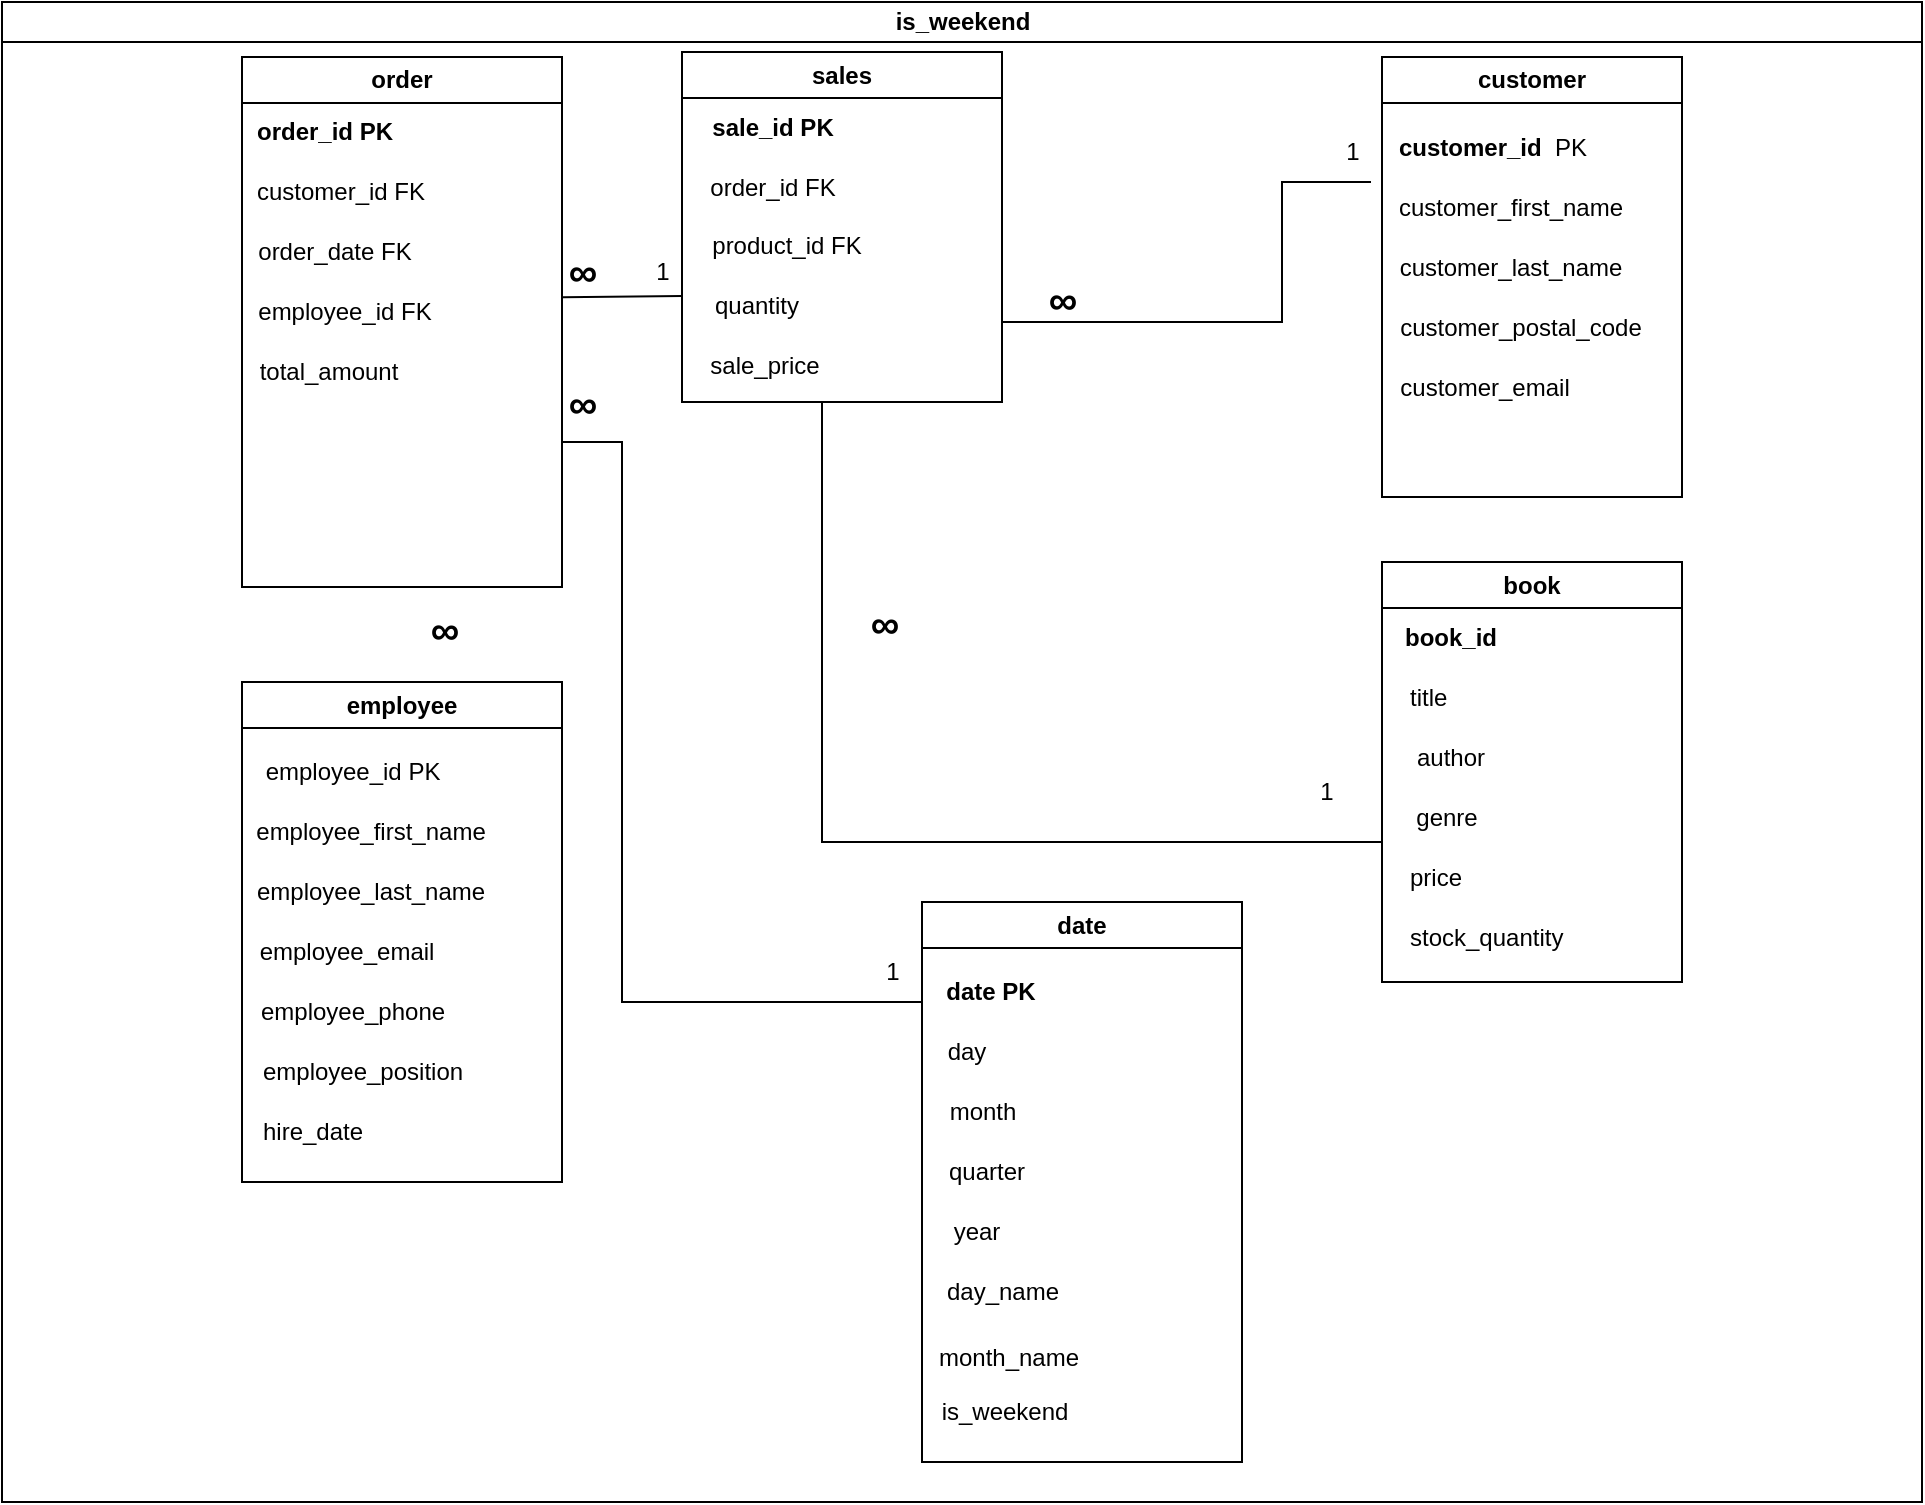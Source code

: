 <mxfile version="25.0.3">
  <diagram id="prtHgNgQTEPvFCAcTncT" name="Page-1">
    <mxGraphModel dx="778" dy="387" grid="1" gridSize="10" guides="1" tooltips="1" connect="1" arrows="1" fold="1" page="1" pageScale="1" pageWidth="827" pageHeight="1169" math="0" shadow="0">
      <root>
        <mxCell id="0" />
        <mxCell id="1" parent="0" />
        <mxCell id="dNxyNK7c78bLwvsdeMH5-11" value="is_weekend" style="swimlane;html=1;startSize=20;horizontal=1;containerType=tree;glass=0;" parent="1" vertex="1">
          <mxGeometry x="20" y="100" width="960" height="750" as="geometry" />
        </mxCell>
        <mxCell id="d8qmcgOsmMIcODJ5APxC-32" value="customer" style="swimlane;whiteSpace=wrap;html=1;" parent="dNxyNK7c78bLwvsdeMH5-11" vertex="1">
          <mxGeometry x="690" y="27.5" width="150" height="220" as="geometry" />
        </mxCell>
        <mxCell id="d8qmcgOsmMIcODJ5APxC-33" value="&lt;b&gt;customer_id&amp;nbsp; &lt;/b&gt;PK" style="text;html=1;align=center;verticalAlign=middle;resizable=0;points=[];autosize=1;strokeColor=none;fillColor=none;" parent="d8qmcgOsmMIcODJ5APxC-32" vertex="1">
          <mxGeometry x="-5" y="30" width="120" height="30" as="geometry" />
        </mxCell>
        <mxCell id="d8qmcgOsmMIcODJ5APxC-34" value="customer_first_name" style="text;html=1;align=center;verticalAlign=middle;resizable=0;points=[];autosize=1;strokeColor=none;fillColor=none;" parent="d8qmcgOsmMIcODJ5APxC-32" vertex="1">
          <mxGeometry x="-6" y="60" width="140" height="30" as="geometry" />
        </mxCell>
        <mxCell id="d8qmcgOsmMIcODJ5APxC-35" value="customer_last_name" style="text;html=1;align=center;verticalAlign=middle;resizable=0;points=[];autosize=1;strokeColor=none;fillColor=none;" parent="d8qmcgOsmMIcODJ5APxC-32" vertex="1">
          <mxGeometry x="-1" y="90" width="130" height="30" as="geometry" />
        </mxCell>
        <mxCell id="d8qmcgOsmMIcODJ5APxC-37" value="customer_postal_code" style="text;html=1;align=center;verticalAlign=middle;resizable=0;points=[];autosize=1;strokeColor=none;fillColor=none;" parent="d8qmcgOsmMIcODJ5APxC-32" vertex="1">
          <mxGeometry x="-1" y="120" width="140" height="30" as="geometry" />
        </mxCell>
        <mxCell id="k57DOfLclZUct2LWt8lC-11" value="customer_email" style="text;html=1;align=center;verticalAlign=middle;resizable=0;points=[];autosize=1;strokeColor=none;fillColor=none;" vertex="1" parent="d8qmcgOsmMIcODJ5APxC-32">
          <mxGeometry x="-4" y="150" width="110" height="30" as="geometry" />
        </mxCell>
        <mxCell id="d8qmcgOsmMIcODJ5APxC-38" value="sales" style="swimlane;whiteSpace=wrap;html=1;" parent="dNxyNK7c78bLwvsdeMH5-11" vertex="1">
          <mxGeometry x="340" y="25" width="160" height="175" as="geometry" />
        </mxCell>
        <mxCell id="d8qmcgOsmMIcODJ5APxC-39" value="product_id FK" style="text;html=1;align=center;verticalAlign=middle;resizable=0;points=[];autosize=1;strokeColor=none;fillColor=none;" parent="d8qmcgOsmMIcODJ5APxC-38" vertex="1">
          <mxGeometry x="2" y="81.5" width="100" height="30" as="geometry" />
        </mxCell>
        <mxCell id="d8qmcgOsmMIcODJ5APxC-43" value="quantity" style="text;html=1;align=center;verticalAlign=middle;resizable=0;points=[];autosize=1;strokeColor=none;fillColor=none;" parent="d8qmcgOsmMIcODJ5APxC-38" vertex="1">
          <mxGeometry x="2" y="111.5" width="70" height="30" as="geometry" />
        </mxCell>
        <mxCell id="d8qmcgOsmMIcODJ5APxC-44" value="sale_price" style="text;html=1;align=center;verticalAlign=middle;resizable=0;points=[];autosize=1;strokeColor=none;fillColor=none;" parent="d8qmcgOsmMIcODJ5APxC-38" vertex="1">
          <mxGeometry x="1" y="141.5" width="80" height="30" as="geometry" />
        </mxCell>
        <mxCell id="k57DOfLclZUct2LWt8lC-12" value="&lt;b&gt;sale_id PK&lt;/b&gt;" style="text;html=1;align=center;verticalAlign=middle;resizable=0;points=[];autosize=1;strokeColor=none;fillColor=none;" vertex="1" parent="d8qmcgOsmMIcODJ5APxC-38">
          <mxGeometry x="5" y="22.5" width="80" height="30" as="geometry" />
        </mxCell>
        <mxCell id="k57DOfLclZUct2LWt8lC-10" value="&lt;b&gt;&lt;font style=&quot;font-size: 20px;&quot;&gt;∞&lt;/font&gt;&lt;/b&gt;" style="text;html=1;align=center;verticalAlign=middle;resizable=0;points=[];autosize=1;strokeColor=none;fillColor=none;" vertex="1" parent="d8qmcgOsmMIcODJ5APxC-38">
          <mxGeometry x="81" y="265" width="40" height="40" as="geometry" />
        </mxCell>
        <mxCell id="k57DOfLclZUct2LWt8lC-29" value="order_id FK" style="text;html=1;align=center;verticalAlign=middle;resizable=0;points=[];autosize=1;strokeColor=none;fillColor=none;" vertex="1" parent="d8qmcgOsmMIcODJ5APxC-38">
          <mxGeometry y="52.5" width="90" height="30" as="geometry" />
        </mxCell>
        <mxCell id="k57DOfLclZUct2LWt8lC-51" value="1" style="text;html=1;align=center;verticalAlign=middle;resizable=0;points=[];autosize=1;strokeColor=none;fillColor=none;" vertex="1" parent="d8qmcgOsmMIcODJ5APxC-38">
          <mxGeometry x="-25" y="95" width="30" height="30" as="geometry" />
        </mxCell>
        <mxCell id="d8qmcgOsmMIcODJ5APxC-56" value="" style="shape=partialRectangle;whiteSpace=wrap;html=1;top=0;left=0;fillColor=none;" parent="dNxyNK7c78bLwvsdeMH5-11" vertex="1">
          <mxGeometry x="500" y="107.5" width="140" height="52.5" as="geometry" />
        </mxCell>
        <mxCell id="d8qmcgOsmMIcODJ5APxC-57" value="" style="shape=partialRectangle;whiteSpace=wrap;html=1;bottom=0;right=0;fillColor=none;" parent="dNxyNK7c78bLwvsdeMH5-11" vertex="1">
          <mxGeometry x="640" y="90" width="44" height="60" as="geometry" />
        </mxCell>
        <mxCell id="d8qmcgOsmMIcODJ5APxC-58" value="1" style="text;html=1;align=center;verticalAlign=middle;resizable=0;points=[];autosize=1;strokeColor=none;fillColor=none;" parent="dNxyNK7c78bLwvsdeMH5-11" vertex="1">
          <mxGeometry x="660" y="60" width="30" height="30" as="geometry" />
        </mxCell>
        <mxCell id="d8qmcgOsmMIcODJ5APxC-59" value="&lt;b&gt;&lt;font style=&quot;font-size: 20px;&quot;&gt;∞&lt;/font&gt;&lt;/b&gt;" style="text;html=1;align=center;verticalAlign=middle;resizable=0;points=[];autosize=1;strokeColor=none;fillColor=none;" parent="dNxyNK7c78bLwvsdeMH5-11" vertex="1">
          <mxGeometry x="510" y="127.5" width="40" height="40" as="geometry" />
        </mxCell>
        <mxCell id="k57DOfLclZUct2LWt8lC-1" value="book" style="swimlane;whiteSpace=wrap;html=1;" vertex="1" parent="dNxyNK7c78bLwvsdeMH5-11">
          <mxGeometry x="690" y="280" width="150" height="210" as="geometry" />
        </mxCell>
        <mxCell id="k57DOfLclZUct2LWt8lC-2" value="&lt;b&gt;book_id&lt;/b&gt;" style="text;html=1;align=center;verticalAlign=middle;resizable=0;points=[];autosize=1;strokeColor=none;fillColor=none;" vertex="1" parent="k57DOfLclZUct2LWt8lC-1">
          <mxGeometry x="-1" y="22.5" width="70" height="30" as="geometry" />
        </mxCell>
        <mxCell id="k57DOfLclZUct2LWt8lC-3" value="title" style="text;html=1;align=left;verticalAlign=middle;resizable=0;points=[];autosize=1;strokeColor=none;fillColor=none;" vertex="1" parent="k57DOfLclZUct2LWt8lC-1">
          <mxGeometry x="12" y="52.5" width="40" height="30" as="geometry" />
        </mxCell>
        <mxCell id="k57DOfLclZUct2LWt8lC-4" value="author" style="text;html=1;align=center;verticalAlign=middle;resizable=0;points=[];autosize=1;strokeColor=none;fillColor=none;" vertex="1" parent="k57DOfLclZUct2LWt8lC-1">
          <mxGeometry x="4" y="82.5" width="60" height="30" as="geometry" />
        </mxCell>
        <mxCell id="k57DOfLclZUct2LWt8lC-5" value="genre" style="text;html=1;align=center;verticalAlign=middle;resizable=0;points=[];autosize=1;strokeColor=none;fillColor=none;" vertex="1" parent="k57DOfLclZUct2LWt8lC-1">
          <mxGeometry x="7" y="112.5" width="50" height="30" as="geometry" />
        </mxCell>
        <mxCell id="k57DOfLclZUct2LWt8lC-6" value="price" style="text;html=1;align=left;verticalAlign=middle;resizable=0;points=[];autosize=1;strokeColor=none;fillColor=none;" vertex="1" parent="k57DOfLclZUct2LWt8lC-1">
          <mxGeometry x="12" y="142.5" width="50" height="30" as="geometry" />
        </mxCell>
        <mxCell id="k57DOfLclZUct2LWt8lC-7" value="stock_quantity" style="text;html=1;align=left;verticalAlign=middle;resizable=0;points=[];autosize=1;strokeColor=none;fillColor=none;" vertex="1" parent="k57DOfLclZUct2LWt8lC-1">
          <mxGeometry x="12" y="172.5" width="100" height="30" as="geometry" />
        </mxCell>
        <mxCell id="k57DOfLclZUct2LWt8lC-8" value="" style="shape=partialRectangle;whiteSpace=wrap;html=1;top=0;left=0;fillColor=none;direction=south;" vertex="1" parent="dNxyNK7c78bLwvsdeMH5-11">
          <mxGeometry x="410" y="200" width="280" height="220" as="geometry" />
        </mxCell>
        <mxCell id="k57DOfLclZUct2LWt8lC-9" value="1" style="text;html=1;align=center;verticalAlign=middle;resizable=0;points=[];autosize=1;strokeColor=none;fillColor=none;" vertex="1" parent="dNxyNK7c78bLwvsdeMH5-11">
          <mxGeometry x="647" y="380" width="30" height="30" as="geometry" />
        </mxCell>
        <mxCell id="k57DOfLclZUct2LWt8lC-20" value="o&lt;span style=&quot;background-color: initial;&quot;&gt;rder&lt;/span&gt;" style="swimlane;whiteSpace=wrap;html=1;" vertex="1" parent="dNxyNK7c78bLwvsdeMH5-11">
          <mxGeometry x="120" y="27.5" width="160" height="265" as="geometry" />
        </mxCell>
        <mxCell id="k57DOfLclZUct2LWt8lC-22" value="customer_id FK" style="text;html=1;align=center;verticalAlign=middle;resizable=0;points=[];autosize=1;strokeColor=none;fillColor=none;" vertex="1" parent="k57DOfLclZUct2LWt8lC-20">
          <mxGeometry x="-6" y="52.5" width="110" height="30" as="geometry" />
        </mxCell>
        <mxCell id="k57DOfLclZUct2LWt8lC-23" value="employee_id FK" style="text;html=1;align=center;verticalAlign=middle;resizable=0;points=[];autosize=1;strokeColor=none;fillColor=none;" vertex="1" parent="k57DOfLclZUct2LWt8lC-20">
          <mxGeometry x="-4" y="112.5" width="110" height="30" as="geometry" />
        </mxCell>
        <mxCell id="k57DOfLclZUct2LWt8lC-24" value="total_amount" style="text;html=1;align=center;verticalAlign=middle;resizable=0;points=[];autosize=1;strokeColor=none;fillColor=none;" vertex="1" parent="k57DOfLclZUct2LWt8lC-20">
          <mxGeometry x="-2" y="142.5" width="90" height="30" as="geometry" />
        </mxCell>
        <mxCell id="k57DOfLclZUct2LWt8lC-26" value="&lt;b&gt;order_id PK&lt;/b&gt;" style="text;html=1;align=center;verticalAlign=middle;resizable=0;points=[];autosize=1;strokeColor=none;fillColor=none;" vertex="1" parent="k57DOfLclZUct2LWt8lC-20">
          <mxGeometry x="-4" y="22.5" width="90" height="30" as="geometry" />
        </mxCell>
        <mxCell id="k57DOfLclZUct2LWt8lC-27" value="order_date FK" style="text;html=1;align=center;verticalAlign=middle;resizable=0;points=[];autosize=1;strokeColor=none;fillColor=none;" vertex="1" parent="k57DOfLclZUct2LWt8lC-20">
          <mxGeometry x="-4" y="82.5" width="100" height="30" as="geometry" />
        </mxCell>
        <mxCell id="k57DOfLclZUct2LWt8lC-28" value="&lt;b&gt;&lt;font style=&quot;font-size: 20px;&quot;&gt;∞&lt;/font&gt;&lt;/b&gt;" style="text;html=1;align=center;verticalAlign=middle;resizable=0;points=[];autosize=1;strokeColor=none;fillColor=none;" vertex="1" parent="k57DOfLclZUct2LWt8lC-20">
          <mxGeometry x="81" y="265" width="40" height="40" as="geometry" />
        </mxCell>
        <mxCell id="k57DOfLclZUct2LWt8lC-30" value="employee" style="swimlane;whiteSpace=wrap;html=1;" vertex="1" parent="dNxyNK7c78bLwvsdeMH5-11">
          <mxGeometry x="120" y="340" width="160" height="250" as="geometry" />
        </mxCell>
        <mxCell id="k57DOfLclZUct2LWt8lC-31" value="employee_id PK" style="text;html=1;align=center;verticalAlign=middle;resizable=0;points=[];autosize=1;strokeColor=none;fillColor=none;" vertex="1" parent="k57DOfLclZUct2LWt8lC-30">
          <mxGeometry y="30" width="110" height="30" as="geometry" />
        </mxCell>
        <mxCell id="k57DOfLclZUct2LWt8lC-32" value="employee_first_name" style="text;html=1;align=center;verticalAlign=middle;resizable=0;points=[];autosize=1;strokeColor=none;fillColor=none;" vertex="1" parent="k57DOfLclZUct2LWt8lC-30">
          <mxGeometry x="-6" y="60" width="140" height="30" as="geometry" />
        </mxCell>
        <mxCell id="k57DOfLclZUct2LWt8lC-33" value="employee_last_name" style="text;html=1;align=center;verticalAlign=middle;resizable=0;points=[];autosize=1;strokeColor=none;fillColor=none;" vertex="1" parent="k57DOfLclZUct2LWt8lC-30">
          <mxGeometry x="-6" y="90" width="140" height="30" as="geometry" />
        </mxCell>
        <mxCell id="k57DOfLclZUct2LWt8lC-34" value="employee_position" style="text;html=1;align=center;verticalAlign=middle;resizable=0;points=[];autosize=1;strokeColor=none;fillColor=none;" vertex="1" parent="k57DOfLclZUct2LWt8lC-30">
          <mxGeometry y="180" width="120" height="30" as="geometry" />
        </mxCell>
        <mxCell id="k57DOfLclZUct2LWt8lC-35" value="employee_email" style="text;html=1;align=center;verticalAlign=middle;resizable=0;points=[];autosize=1;strokeColor=none;fillColor=none;" vertex="1" parent="k57DOfLclZUct2LWt8lC-30">
          <mxGeometry x="-3" y="120" width="110" height="30" as="geometry" />
        </mxCell>
        <mxCell id="k57DOfLclZUct2LWt8lC-36" value="employee_phone" style="text;html=1;align=center;verticalAlign=middle;resizable=0;points=[];autosize=1;strokeColor=none;fillColor=none;" vertex="1" parent="k57DOfLclZUct2LWt8lC-30">
          <mxGeometry x="-5" y="150" width="120" height="30" as="geometry" />
        </mxCell>
        <mxCell id="k57DOfLclZUct2LWt8lC-37" value="hire_date" style="text;html=1;align=center;verticalAlign=middle;resizable=0;points=[];autosize=1;strokeColor=none;fillColor=none;" vertex="1" parent="k57DOfLclZUct2LWt8lC-30">
          <mxGeometry y="210" width="70" height="30" as="geometry" />
        </mxCell>
        <mxCell id="k57DOfLclZUct2LWt8lC-38" value="date" style="swimlane;whiteSpace=wrap;html=1;" vertex="1" parent="dNxyNK7c78bLwvsdeMH5-11">
          <mxGeometry x="460" y="450" width="160" height="280" as="geometry" />
        </mxCell>
        <mxCell id="k57DOfLclZUct2LWt8lC-39" value="&lt;b&gt;date PK&lt;/b&gt;" style="text;html=1;align=center;verticalAlign=middle;resizable=0;points=[];autosize=1;strokeColor=none;fillColor=none;" vertex="1" parent="k57DOfLclZUct2LWt8lC-38">
          <mxGeometry x="-1" y="30" width="70" height="30" as="geometry" />
        </mxCell>
        <mxCell id="k57DOfLclZUct2LWt8lC-40" value="day" style="text;html=1;align=center;verticalAlign=middle;resizable=0;points=[];autosize=1;strokeColor=none;fillColor=none;" vertex="1" parent="k57DOfLclZUct2LWt8lC-38">
          <mxGeometry x="2" y="60" width="40" height="30" as="geometry" />
        </mxCell>
        <mxCell id="k57DOfLclZUct2LWt8lC-41" value="month" style="text;html=1;align=center;verticalAlign=middle;resizable=0;points=[];autosize=1;strokeColor=none;fillColor=none;" vertex="1" parent="k57DOfLclZUct2LWt8lC-38">
          <mxGeometry y="90" width="60" height="30" as="geometry" />
        </mxCell>
        <mxCell id="k57DOfLclZUct2LWt8lC-42" value="day_name" style="text;html=1;align=center;verticalAlign=middle;resizable=0;points=[];autosize=1;strokeColor=none;fillColor=none;" vertex="1" parent="k57DOfLclZUct2LWt8lC-38">
          <mxGeometry y="180" width="80" height="30" as="geometry" />
        </mxCell>
        <mxCell id="k57DOfLclZUct2LWt8lC-43" value="quarter" style="text;html=1;align=center;verticalAlign=middle;resizable=0;points=[];autosize=1;strokeColor=none;fillColor=none;" vertex="1" parent="k57DOfLclZUct2LWt8lC-38">
          <mxGeometry x="2" y="120" width="60" height="30" as="geometry" />
        </mxCell>
        <mxCell id="k57DOfLclZUct2LWt8lC-44" value="year" style="text;html=1;align=center;verticalAlign=middle;resizable=0;points=[];autosize=1;strokeColor=none;fillColor=none;" vertex="1" parent="k57DOfLclZUct2LWt8lC-38">
          <mxGeometry x="2" y="150" width="50" height="30" as="geometry" />
        </mxCell>
        <mxCell id="k57DOfLclZUct2LWt8lC-45" value="month_name" style="text;html=1;align=center;verticalAlign=middle;resizable=0;points=[];autosize=1;strokeColor=none;fillColor=none;" vertex="1" parent="k57DOfLclZUct2LWt8lC-38">
          <mxGeometry x="-2" y="213" width="90" height="30" as="geometry" />
        </mxCell>
        <mxCell id="k57DOfLclZUct2LWt8lC-46" value="is_weekend" style="text;html=1;align=center;verticalAlign=middle;resizable=0;points=[];autosize=1;strokeColor=none;fillColor=none;" vertex="1" parent="k57DOfLclZUct2LWt8lC-38">
          <mxGeometry x="-4" y="240" width="90" height="30" as="geometry" />
        </mxCell>
        <mxCell id="k57DOfLclZUct2LWt8lC-48" value="" style="shape=partialRectangle;whiteSpace=wrap;html=1;top=0;left=0;fillColor=none;direction=south;" vertex="1" parent="dNxyNK7c78bLwvsdeMH5-11">
          <mxGeometry x="450" y="340" width="240" as="geometry" />
        </mxCell>
        <mxCell id="k57DOfLclZUct2LWt8lC-49" value="" style="endArrow=none;html=1;rounded=0;" edge="1" parent="dNxyNK7c78bLwvsdeMH5-11">
          <mxGeometry width="50" height="50" relative="1" as="geometry">
            <mxPoint x="280" y="147.63" as="sourcePoint" />
            <mxPoint x="340" y="147" as="targetPoint" />
          </mxGeometry>
        </mxCell>
        <mxCell id="k57DOfLclZUct2LWt8lC-50" value="&lt;b&gt;&lt;font style=&quot;font-size: 20px;&quot;&gt;∞&lt;/font&gt;&lt;/b&gt;" style="text;html=1;align=center;verticalAlign=middle;resizable=0;points=[];autosize=1;strokeColor=none;fillColor=none;" vertex="1" parent="dNxyNK7c78bLwvsdeMH5-11">
          <mxGeometry x="270" y="113.75" width="40" height="40" as="geometry" />
        </mxCell>
        <mxCell id="k57DOfLclZUct2LWt8lC-52" value="" style="shape=partialRectangle;whiteSpace=wrap;html=1;top=0;left=0;fillColor=none;direction=south;" vertex="1" parent="dNxyNK7c78bLwvsdeMH5-11">
          <mxGeometry x="310" y="220" width="150" height="280" as="geometry" />
        </mxCell>
        <mxCell id="k57DOfLclZUct2LWt8lC-53" value="" style="endArrow=none;html=1;rounded=0;entryX=0;entryY=1;entryDx=0;entryDy=0;" edge="1" parent="dNxyNK7c78bLwvsdeMH5-11" target="k57DOfLclZUct2LWt8lC-52">
          <mxGeometry width="50" height="50" relative="1" as="geometry">
            <mxPoint x="280" y="220" as="sourcePoint" />
            <mxPoint x="310" y="240" as="targetPoint" />
          </mxGeometry>
        </mxCell>
        <mxCell id="k57DOfLclZUct2LWt8lC-54" value="&lt;b&gt;&lt;font style=&quot;font-size: 20px;&quot;&gt;∞&lt;/font&gt;&lt;/b&gt;" style="text;html=1;align=center;verticalAlign=middle;resizable=0;points=[];autosize=1;strokeColor=none;fillColor=none;" vertex="1" parent="dNxyNK7c78bLwvsdeMH5-11">
          <mxGeometry x="270" y="180" width="40" height="40" as="geometry" />
        </mxCell>
        <mxCell id="k57DOfLclZUct2LWt8lC-57" value="1" style="text;html=1;align=center;verticalAlign=middle;resizable=0;points=[];autosize=1;strokeColor=none;fillColor=none;" vertex="1" parent="dNxyNK7c78bLwvsdeMH5-11">
          <mxGeometry x="430" y="470" width="30" height="30" as="geometry" />
        </mxCell>
      </root>
    </mxGraphModel>
  </diagram>
</mxfile>
